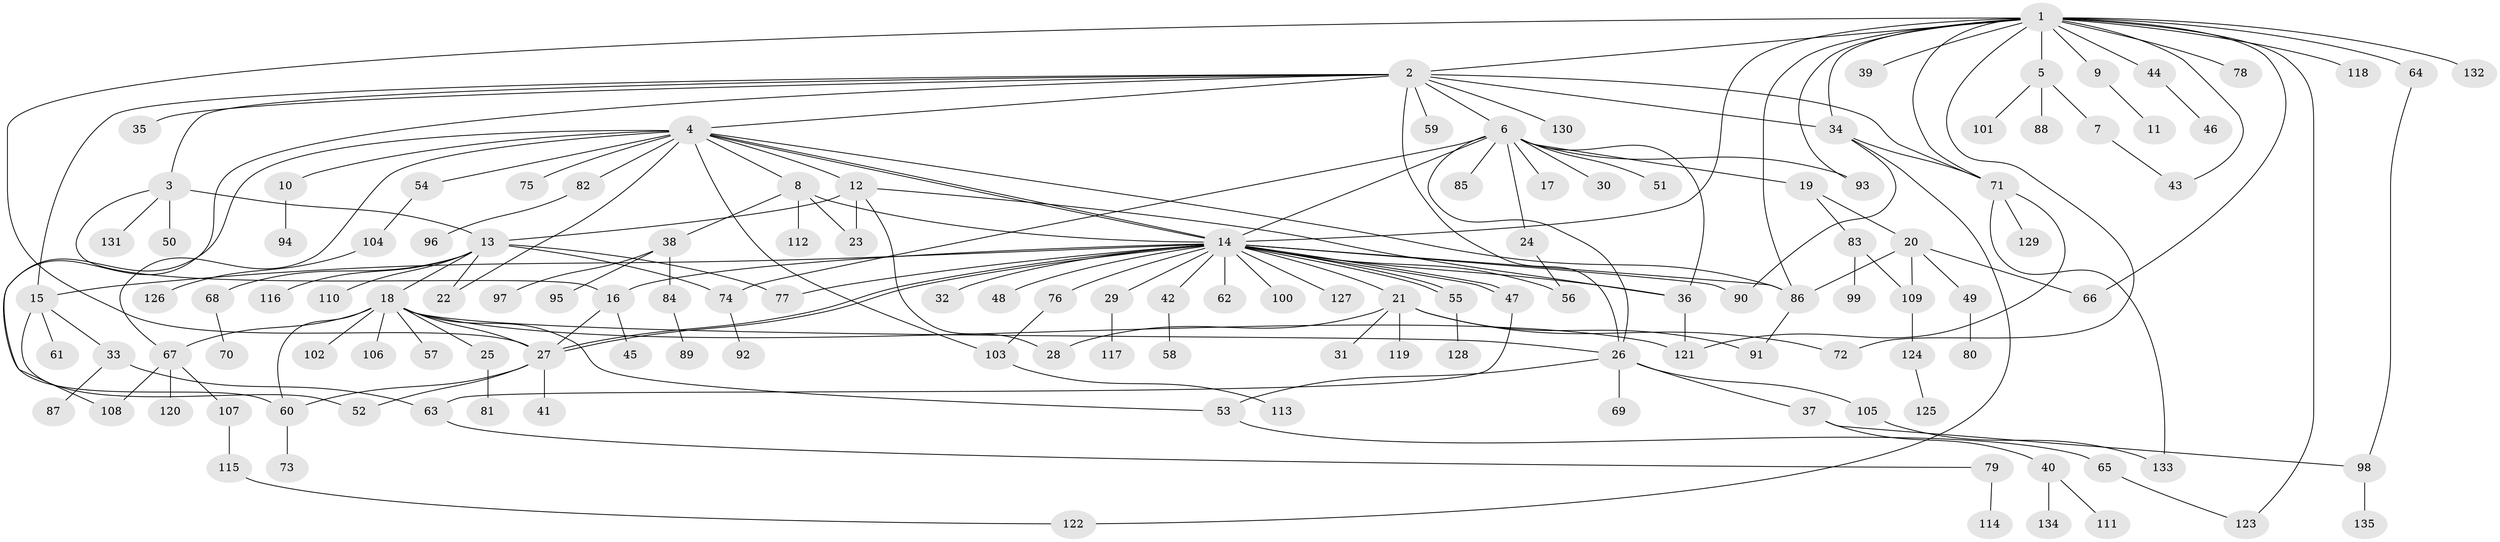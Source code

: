// coarse degree distribution, {17: 0.010638297872340425, 10: 0.02127659574468085, 5: 0.0425531914893617, 13: 0.010638297872340425, 4: 0.07446808510638298, 12: 0.010638297872340425, 2: 0.26595744680851063, 1: 0.46808510638297873, 9: 0.010638297872340425, 22: 0.010638297872340425, 6: 0.010638297872340425, 7: 0.02127659574468085, 8: 0.010638297872340425, 3: 0.031914893617021274}
// Generated by graph-tools (version 1.1) at 2025/18/03/04/25 18:18:26]
// undirected, 135 vertices, 184 edges
graph export_dot {
graph [start="1"]
  node [color=gray90,style=filled];
  1;
  2;
  3;
  4;
  5;
  6;
  7;
  8;
  9;
  10;
  11;
  12;
  13;
  14;
  15;
  16;
  17;
  18;
  19;
  20;
  21;
  22;
  23;
  24;
  25;
  26;
  27;
  28;
  29;
  30;
  31;
  32;
  33;
  34;
  35;
  36;
  37;
  38;
  39;
  40;
  41;
  42;
  43;
  44;
  45;
  46;
  47;
  48;
  49;
  50;
  51;
  52;
  53;
  54;
  55;
  56;
  57;
  58;
  59;
  60;
  61;
  62;
  63;
  64;
  65;
  66;
  67;
  68;
  69;
  70;
  71;
  72;
  73;
  74;
  75;
  76;
  77;
  78;
  79;
  80;
  81;
  82;
  83;
  84;
  85;
  86;
  87;
  88;
  89;
  90;
  91;
  92;
  93;
  94;
  95;
  96;
  97;
  98;
  99;
  100;
  101;
  102;
  103;
  104;
  105;
  106;
  107;
  108;
  109;
  110;
  111;
  112;
  113;
  114;
  115;
  116;
  117;
  118;
  119;
  120;
  121;
  122;
  123;
  124;
  125;
  126;
  127;
  128;
  129;
  130;
  131;
  132;
  133;
  134;
  135;
  1 -- 2;
  1 -- 5;
  1 -- 9;
  1 -- 14;
  1 -- 27;
  1 -- 34;
  1 -- 39;
  1 -- 43;
  1 -- 44;
  1 -- 64;
  1 -- 66;
  1 -- 71;
  1 -- 72;
  1 -- 78;
  1 -- 86;
  1 -- 93;
  1 -- 118;
  1 -- 123;
  1 -- 132;
  2 -- 3;
  2 -- 4;
  2 -- 6;
  2 -- 15;
  2 -- 26;
  2 -- 34;
  2 -- 35;
  2 -- 59;
  2 -- 60;
  2 -- 71;
  2 -- 130;
  3 -- 13;
  3 -- 16;
  3 -- 50;
  3 -- 131;
  4 -- 8;
  4 -- 10;
  4 -- 12;
  4 -- 14;
  4 -- 14;
  4 -- 22;
  4 -- 54;
  4 -- 67;
  4 -- 75;
  4 -- 82;
  4 -- 86;
  4 -- 103;
  4 -- 108;
  5 -- 7;
  5 -- 88;
  5 -- 101;
  6 -- 14;
  6 -- 17;
  6 -- 19;
  6 -- 24;
  6 -- 26;
  6 -- 30;
  6 -- 36;
  6 -- 51;
  6 -- 74;
  6 -- 85;
  6 -- 93;
  7 -- 43;
  8 -- 14;
  8 -- 23;
  8 -- 38;
  8 -- 112;
  9 -- 11;
  10 -- 94;
  12 -- 13;
  12 -- 23;
  12 -- 28;
  12 -- 36;
  13 -- 18;
  13 -- 22;
  13 -- 68;
  13 -- 74;
  13 -- 77;
  13 -- 110;
  13 -- 116;
  14 -- 15;
  14 -- 16;
  14 -- 21;
  14 -- 27;
  14 -- 27;
  14 -- 29;
  14 -- 32;
  14 -- 36;
  14 -- 42;
  14 -- 47;
  14 -- 47;
  14 -- 48;
  14 -- 55;
  14 -- 55;
  14 -- 56;
  14 -- 62;
  14 -- 76;
  14 -- 77;
  14 -- 86;
  14 -- 90;
  14 -- 100;
  14 -- 127;
  15 -- 33;
  15 -- 52;
  15 -- 61;
  16 -- 27;
  16 -- 45;
  18 -- 25;
  18 -- 26;
  18 -- 27;
  18 -- 53;
  18 -- 57;
  18 -- 60;
  18 -- 67;
  18 -- 102;
  18 -- 106;
  18 -- 121;
  19 -- 20;
  19 -- 83;
  20 -- 49;
  20 -- 66;
  20 -- 86;
  20 -- 109;
  21 -- 28;
  21 -- 31;
  21 -- 72;
  21 -- 91;
  21 -- 119;
  24 -- 56;
  25 -- 81;
  26 -- 37;
  26 -- 53;
  26 -- 69;
  26 -- 105;
  27 -- 41;
  27 -- 52;
  27 -- 60;
  29 -- 117;
  33 -- 63;
  33 -- 87;
  34 -- 71;
  34 -- 90;
  34 -- 122;
  36 -- 121;
  37 -- 40;
  37 -- 98;
  38 -- 84;
  38 -- 95;
  38 -- 97;
  40 -- 111;
  40 -- 134;
  42 -- 58;
  44 -- 46;
  47 -- 63;
  49 -- 80;
  53 -- 65;
  54 -- 104;
  55 -- 128;
  60 -- 73;
  63 -- 79;
  64 -- 98;
  65 -- 123;
  67 -- 107;
  67 -- 108;
  67 -- 120;
  68 -- 70;
  71 -- 121;
  71 -- 129;
  71 -- 133;
  74 -- 92;
  76 -- 103;
  79 -- 114;
  82 -- 96;
  83 -- 99;
  83 -- 109;
  84 -- 89;
  86 -- 91;
  98 -- 135;
  103 -- 113;
  104 -- 126;
  105 -- 133;
  107 -- 115;
  109 -- 124;
  115 -- 122;
  124 -- 125;
}
